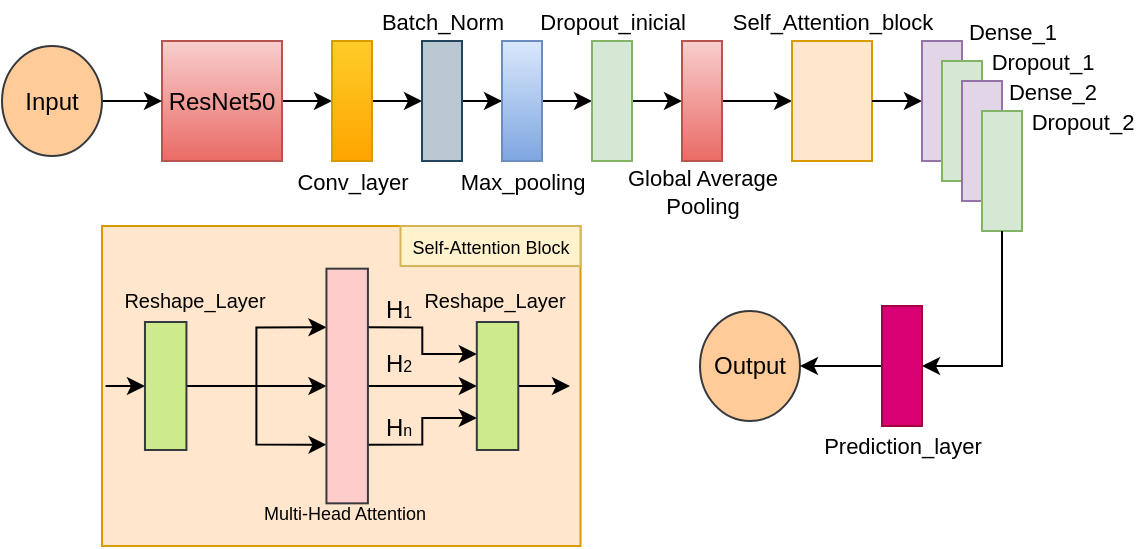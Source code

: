 <mxfile version="26.0.15">
  <diagram name="Página-1" id="Ki7RBG-jd6vjh0YTun5y">
    <mxGraphModel dx="724" dy="366" grid="1" gridSize="10" guides="1" tooltips="1" connect="1" arrows="1" fold="1" page="1" pageScale="1" pageWidth="827" pageHeight="1169" math="0" shadow="0">
      <root>
        <mxCell id="0" />
        <mxCell id="1" parent="0" />
        <mxCell id="DIcqsgywZD_siY0p0NZ6-14" style="edgeStyle=orthogonalEdgeStyle;rounded=0;orthogonalLoop=1;jettySize=auto;html=1;entryX=0;entryY=0.5;entryDx=0;entryDy=0;" parent="1" source="DIcqsgywZD_siY0p0NZ6-1" target="DIcqsgywZD_siY0p0NZ6-4" edge="1">
          <mxGeometry relative="1" as="geometry" />
        </mxCell>
        <mxCell id="DIcqsgywZD_siY0p0NZ6-1" value="ResNet50" style="rounded=0;whiteSpace=wrap;html=1;fillColor=#f8cecc;gradientColor=#ea6b66;strokeColor=#b85450;" parent="1" vertex="1">
          <mxGeometry x="120" y="127.5" width="60" height="60" as="geometry" />
        </mxCell>
        <mxCell id="DIcqsgywZD_siY0p0NZ6-53" style="edgeStyle=orthogonalEdgeStyle;rounded=0;orthogonalLoop=1;jettySize=auto;html=1;entryX=0;entryY=0.5;entryDx=0;entryDy=0;" parent="1" source="DIcqsgywZD_siY0p0NZ6-2" target="DIcqsgywZD_siY0p0NZ6-1" edge="1">
          <mxGeometry relative="1" as="geometry" />
        </mxCell>
        <mxCell id="DIcqsgywZD_siY0p0NZ6-2" value="Input" style="ellipse;whiteSpace=wrap;html=1;fillColor=#ffcc99;strokeColor=#36393d;" parent="1" vertex="1">
          <mxGeometry x="40" y="130" width="50" height="55" as="geometry" />
        </mxCell>
        <mxCell id="DIcqsgywZD_siY0p0NZ6-15" style="edgeStyle=orthogonalEdgeStyle;rounded=0;orthogonalLoop=1;jettySize=auto;html=1;entryX=0;entryY=0.5;entryDx=0;entryDy=0;" parent="1" source="DIcqsgywZD_siY0p0NZ6-4" target="DIcqsgywZD_siY0p0NZ6-5" edge="1">
          <mxGeometry relative="1" as="geometry" />
        </mxCell>
        <mxCell id="DIcqsgywZD_siY0p0NZ6-16" style="edgeStyle=orthogonalEdgeStyle;rounded=0;orthogonalLoop=1;jettySize=auto;html=1;entryX=0;entryY=0.5;entryDx=0;entryDy=0;" parent="1" source="DIcqsgywZD_siY0p0NZ6-5" target="DIcqsgywZD_siY0p0NZ6-6" edge="1">
          <mxGeometry relative="1" as="geometry" />
        </mxCell>
        <mxCell id="DIcqsgywZD_siY0p0NZ6-17" style="edgeStyle=orthogonalEdgeStyle;rounded=0;orthogonalLoop=1;jettySize=auto;html=1;entryX=0;entryY=0.5;entryDx=0;entryDy=0;" parent="1" source="DIcqsgywZD_siY0p0NZ6-6" target="DIcqsgywZD_siY0p0NZ6-8" edge="1">
          <mxGeometry relative="1" as="geometry" />
        </mxCell>
        <mxCell id="DIcqsgywZD_siY0p0NZ6-28" style="edgeStyle=orthogonalEdgeStyle;rounded=0;orthogonalLoop=1;jettySize=auto;html=1;entryX=0;entryY=0.5;entryDx=0;entryDy=0;" parent="1" source="DIcqsgywZD_siY0p0NZ6-7" target="DIcqsgywZD_siY0p0NZ6-27" edge="1">
          <mxGeometry relative="1" as="geometry" />
        </mxCell>
        <mxCell id="DIcqsgywZD_siY0p0NZ6-18" style="edgeStyle=orthogonalEdgeStyle;rounded=0;orthogonalLoop=1;jettySize=auto;html=1;entryX=0;entryY=0.5;entryDx=0;entryDy=0;" parent="1" source="DIcqsgywZD_siY0p0NZ6-8" target="DIcqsgywZD_siY0p0NZ6-7" edge="1">
          <mxGeometry relative="1" as="geometry" />
        </mxCell>
        <mxCell id="DIcqsgywZD_siY0p0NZ6-54" value="" style="group" parent="1" vertex="1" connectable="0">
          <mxGeometry x="180" y="127.5" width="75" height="80" as="geometry" />
        </mxCell>
        <mxCell id="DIcqsgywZD_siY0p0NZ6-4" value="" style="rounded=0;whiteSpace=wrap;html=1;fillColor=#ffcd28;strokeColor=#d79b00;gradientColor=#ffa500;" parent="DIcqsgywZD_siY0p0NZ6-54" vertex="1">
          <mxGeometry x="25" width="20" height="60" as="geometry" />
        </mxCell>
        <mxCell id="DIcqsgywZD_siY0p0NZ6-9" value="&lt;font&gt;Conv_layer&lt;/font&gt;" style="text;html=1;align=center;verticalAlign=middle;resizable=0;points=[];autosize=1;strokeColor=none;fillColor=none;fontSize=11;spacing=0;" parent="DIcqsgywZD_siY0p0NZ6-54" vertex="1">
          <mxGeometry x="-5" y="60" width="80" height="20" as="geometry" />
        </mxCell>
        <mxCell id="DIcqsgywZD_siY0p0NZ6-55" value="" style="group" parent="1" vertex="1" connectable="0">
          <mxGeometry x="230" y="107.5" width="70" height="80" as="geometry" />
        </mxCell>
        <mxCell id="DIcqsgywZD_siY0p0NZ6-5" value="" style="rounded=0;whiteSpace=wrap;html=1;fillColor=#bac8d3;strokeColor=#23445d;" parent="DIcqsgywZD_siY0p0NZ6-55" vertex="1">
          <mxGeometry x="20" y="20" width="20" height="60" as="geometry" />
        </mxCell>
        <mxCell id="DIcqsgywZD_siY0p0NZ6-10" value="&lt;font&gt;Batch_Norm&lt;/font&gt;" style="text;html=1;align=center;verticalAlign=middle;resizable=0;points=[];autosize=1;strokeColor=none;fillColor=none;fontSize=11;spacing=0;" parent="DIcqsgywZD_siY0p0NZ6-55" vertex="1">
          <mxGeometry x="-10" width="80" height="20" as="geometry" />
        </mxCell>
        <mxCell id="DIcqsgywZD_siY0p0NZ6-56" value="" style="group" parent="1" vertex="1" connectable="0">
          <mxGeometry x="270" y="127.5" width="70" height="80" as="geometry" />
        </mxCell>
        <mxCell id="DIcqsgywZD_siY0p0NZ6-6" value="" style="rounded=0;whiteSpace=wrap;html=1;fillColor=#dae8fc;strokeColor=#6c8ebf;gradientColor=#7ea6e0;" parent="DIcqsgywZD_siY0p0NZ6-56" vertex="1">
          <mxGeometry x="20" width="20" height="60" as="geometry" />
        </mxCell>
        <mxCell id="DIcqsgywZD_siY0p0NZ6-11" value="&lt;font&gt;Max_pooling&lt;/font&gt;" style="text;html=1;align=center;verticalAlign=middle;resizable=0;points=[];autosize=1;strokeColor=none;fillColor=none;fontSize=11;spacing=0;" parent="DIcqsgywZD_siY0p0NZ6-56" vertex="1">
          <mxGeometry x="-10" y="60" width="80" height="20" as="geometry" />
        </mxCell>
        <mxCell id="DIcqsgywZD_siY0p0NZ6-57" value="" style="group" parent="1" vertex="1" connectable="0">
          <mxGeometry x="310" y="107.5" width="80" height="80" as="geometry" />
        </mxCell>
        <mxCell id="DIcqsgywZD_siY0p0NZ6-8" value="" style="rounded=0;whiteSpace=wrap;html=1;fillColor=#d5e8d4;strokeColor=#82b366;" parent="DIcqsgywZD_siY0p0NZ6-57" vertex="1">
          <mxGeometry x="25" y="20" width="20" height="60" as="geometry" />
        </mxCell>
        <mxCell id="DIcqsgywZD_siY0p0NZ6-12" value="&lt;font&gt;Dropout_inicial&lt;/font&gt;" style="text;html=1;align=center;verticalAlign=middle;resizable=0;points=[];autosize=1;strokeColor=none;fillColor=none;fontSize=11;spacing=0;" parent="DIcqsgywZD_siY0p0NZ6-57" vertex="1">
          <mxGeometry x="-10" width="90" height="20" as="geometry" />
        </mxCell>
        <mxCell id="DIcqsgywZD_siY0p0NZ6-58" value="" style="group" parent="1" vertex="1" connectable="0">
          <mxGeometry x="355" y="127.5" width="80" height="95" as="geometry" />
        </mxCell>
        <mxCell id="DIcqsgywZD_siY0p0NZ6-7" value="" style="rounded=0;whiteSpace=wrap;html=1;fillColor=#f8cecc;strokeColor=#b85450;gradientColor=#ea6b66;" parent="DIcqsgywZD_siY0p0NZ6-58" vertex="1">
          <mxGeometry x="25" width="20" height="60" as="geometry" />
        </mxCell>
        <mxCell id="DIcqsgywZD_siY0p0NZ6-13" value="&lt;font&gt;Global Average&lt;/font&gt;&lt;div&gt;&lt;font&gt;Pooling&lt;/font&gt;&lt;/div&gt;" style="text;html=1;align=center;verticalAlign=middle;resizable=0;points=[];autosize=1;strokeColor=none;fillColor=none;fontSize=11;spacing=0;" parent="DIcqsgywZD_siY0p0NZ6-58" vertex="1">
          <mxGeometry x="-10" y="55" width="90" height="40" as="geometry" />
        </mxCell>
        <mxCell id="DIcqsgywZD_siY0p0NZ6-59" value="" style="group" parent="1" vertex="1" connectable="0">
          <mxGeometry x="410" y="107.5" width="105" height="80" as="geometry" />
        </mxCell>
        <mxCell id="DIcqsgywZD_siY0p0NZ6-27" value="" style="rounded=0;whiteSpace=wrap;html=1;fillColor=#ffe6cc;strokeColor=#d79b00;" parent="DIcqsgywZD_siY0p0NZ6-59" vertex="1">
          <mxGeometry x="25" y="20" width="40" height="60" as="geometry" />
        </mxCell>
        <mxCell id="DIcqsgywZD_siY0p0NZ6-29" value="&lt;font&gt;Self_Attention_block&lt;/font&gt;" style="text;html=1;align=center;verticalAlign=middle;resizable=0;points=[];autosize=1;strokeColor=none;fillColor=none;fontSize=11;spacing=0;" parent="DIcqsgywZD_siY0p0NZ6-59" vertex="1">
          <mxGeometry x="-15" width="120" height="20" as="geometry" />
        </mxCell>
        <mxCell id="DIcqsgywZD_siY0p0NZ6-60" value="" style="group" parent="1" vertex="1" connectable="0">
          <mxGeometry x="70" y="220" width="280" height="160" as="geometry" />
        </mxCell>
        <mxCell id="DIcqsgywZD_siY0p0NZ6-51" style="edgeStyle=orthogonalEdgeStyle;rounded=0;orthogonalLoop=1;jettySize=auto;html=1;exitX=0;exitY=0.5;exitDx=0;exitDy=0;entryX=0;entryY=0.5;entryDx=0;entryDy=0;" parent="DIcqsgywZD_siY0p0NZ6-60" source="DIcqsgywZD_siY0p0NZ6-30" target="DIcqsgywZD_siY0p0NZ6-31" edge="1">
          <mxGeometry relative="1" as="geometry" />
        </mxCell>
        <mxCell id="DIcqsgywZD_siY0p0NZ6-30" value="" style="rounded=0;whiteSpace=wrap;html=1;fillColor=#ffe6cc;strokeColor=#d79b00;" parent="DIcqsgywZD_siY0p0NZ6-60" vertex="1">
          <mxGeometry x="20" width="239.26" height="160" as="geometry" />
        </mxCell>
        <mxCell id="DIcqsgywZD_siY0p0NZ6-34" style="edgeStyle=orthogonalEdgeStyle;rounded=0;orthogonalLoop=1;jettySize=auto;html=1;entryX=0;entryY=0.5;entryDx=0;entryDy=0;" parent="DIcqsgywZD_siY0p0NZ6-60" source="DIcqsgywZD_siY0p0NZ6-31" target="DIcqsgywZD_siY0p0NZ6-32" edge="1">
          <mxGeometry relative="1" as="geometry" />
        </mxCell>
        <mxCell id="DIcqsgywZD_siY0p0NZ6-35" style="edgeStyle=orthogonalEdgeStyle;rounded=0;orthogonalLoop=1;jettySize=auto;html=1;entryX=0;entryY=0.25;entryDx=0;entryDy=0;" parent="DIcqsgywZD_siY0p0NZ6-60" source="DIcqsgywZD_siY0p0NZ6-31" target="DIcqsgywZD_siY0p0NZ6-32" edge="1">
          <mxGeometry relative="1" as="geometry" />
        </mxCell>
        <mxCell id="DIcqsgywZD_siY0p0NZ6-36" style="edgeStyle=orthogonalEdgeStyle;rounded=0;orthogonalLoop=1;jettySize=auto;html=1;entryX=0;entryY=0.75;entryDx=0;entryDy=0;" parent="DIcqsgywZD_siY0p0NZ6-60" source="DIcqsgywZD_siY0p0NZ6-31" target="DIcqsgywZD_siY0p0NZ6-32" edge="1">
          <mxGeometry relative="1" as="geometry" />
        </mxCell>
        <mxCell id="DIcqsgywZD_siY0p0NZ6-31" value="" style="rounded=0;whiteSpace=wrap;html=1;fillColor=#cdeb8b;strokeColor=#36393d;" parent="DIcqsgywZD_siY0p0NZ6-60" vertex="1">
          <mxGeometry x="41.481" y="48" width="20.741" height="64" as="geometry" />
        </mxCell>
        <mxCell id="DIcqsgywZD_siY0p0NZ6-37" style="edgeStyle=orthogonalEdgeStyle;rounded=0;orthogonalLoop=1;jettySize=auto;html=1;entryX=0;entryY=0.5;entryDx=0;entryDy=0;" parent="DIcqsgywZD_siY0p0NZ6-60" source="DIcqsgywZD_siY0p0NZ6-32" target="DIcqsgywZD_siY0p0NZ6-33" edge="1">
          <mxGeometry relative="1" as="geometry" />
        </mxCell>
        <mxCell id="DIcqsgywZD_siY0p0NZ6-40" style="edgeStyle=orthogonalEdgeStyle;rounded=0;orthogonalLoop=1;jettySize=auto;html=1;exitX=1;exitY=0.25;exitDx=0;exitDy=0;entryX=0;entryY=0.25;entryDx=0;entryDy=0;" parent="DIcqsgywZD_siY0p0NZ6-60" source="DIcqsgywZD_siY0p0NZ6-32" target="DIcqsgywZD_siY0p0NZ6-33" edge="1">
          <mxGeometry relative="1" as="geometry" />
        </mxCell>
        <mxCell id="DIcqsgywZD_siY0p0NZ6-41" style="edgeStyle=orthogonalEdgeStyle;rounded=0;orthogonalLoop=1;jettySize=auto;html=1;exitX=1;exitY=0.75;exitDx=0;exitDy=0;entryX=0;entryY=0.75;entryDx=0;entryDy=0;" parent="DIcqsgywZD_siY0p0NZ6-60" source="DIcqsgywZD_siY0p0NZ6-32" target="DIcqsgywZD_siY0p0NZ6-33" edge="1">
          <mxGeometry relative="1" as="geometry" />
        </mxCell>
        <mxCell id="DIcqsgywZD_siY0p0NZ6-32" value="" style="rounded=0;whiteSpace=wrap;html=1;fillColor=#ffcccc;strokeColor=#36393d;" parent="DIcqsgywZD_siY0p0NZ6-60" vertex="1">
          <mxGeometry x="132.222" y="21.333" width="20.741" height="117.333" as="geometry" />
        </mxCell>
        <mxCell id="DIcqsgywZD_siY0p0NZ6-50" style="edgeStyle=orthogonalEdgeStyle;rounded=0;orthogonalLoop=1;jettySize=auto;html=1;" parent="DIcqsgywZD_siY0p0NZ6-60" source="DIcqsgywZD_siY0p0NZ6-33" edge="1">
          <mxGeometry relative="1" as="geometry">
            <mxPoint x="254" y="80" as="targetPoint" />
          </mxGeometry>
        </mxCell>
        <mxCell id="DIcqsgywZD_siY0p0NZ6-33" value="" style="rounded=0;whiteSpace=wrap;html=1;fillColor=#cdeb8b;strokeColor=#36393d;" parent="DIcqsgywZD_siY0p0NZ6-60" vertex="1">
          <mxGeometry x="207.407" y="48" width="20.741" height="64" as="geometry" />
        </mxCell>
        <mxCell id="DIcqsgywZD_siY0p0NZ6-42" value="&lt;font style=&quot;font-size: 10px;&quot;&gt;Reshape_Layer&lt;/font&gt;" style="text;html=1;align=center;verticalAlign=middle;resizable=0;points=[];autosize=1;strokeColor=none;fillColor=none;fontSize=7;spacing=-4;spacingRight=0;" parent="DIcqsgywZD_siY0p0NZ6-60" vertex="1">
          <mxGeometry x="176.296" y="32" width="80" height="10" as="geometry" />
        </mxCell>
        <mxCell id="DIcqsgywZD_siY0p0NZ6-43" value="&lt;font style=&quot;font-size: 10px;&quot;&gt;Reshape_Layer&lt;/font&gt;" style="text;html=1;align=center;verticalAlign=middle;resizable=0;points=[];autosize=1;strokeColor=none;fillColor=none;fontSize=7;spacing=-4;spacingRight=0;" parent="DIcqsgywZD_siY0p0NZ6-60" vertex="1">
          <mxGeometry x="25.926" y="32" width="80" height="10" as="geometry" />
        </mxCell>
        <mxCell id="DIcqsgywZD_siY0p0NZ6-44" value="&lt;font style=&quot;font-size: 9px;&quot;&gt;Multi-Head Attention &lt;/font&gt;" style="text;html=1;align=center;verticalAlign=middle;resizable=0;points=[];autosize=1;strokeColor=none;fillColor=none;fontSize=7;spacing=-4;spacingRight=0;" parent="DIcqsgywZD_siY0p0NZ6-60" vertex="1">
          <mxGeometry x="95.926" y="138.667" width="90" height="10" as="geometry" />
        </mxCell>
        <mxCell id="DIcqsgywZD_siY0p0NZ6-47" style="edgeStyle=orthogonalEdgeStyle;rounded=0;orthogonalLoop=1;jettySize=auto;html=1;entryX=0;entryY=0.5;entryDx=0;entryDy=0;" parent="DIcqsgywZD_siY0p0NZ6-60" target="DIcqsgywZD_siY0p0NZ6-31" edge="1">
          <mxGeometry relative="1" as="geometry">
            <mxPoint x="30" y="80" as="sourcePoint" />
            <Array as="points">
              <mxPoint x="21.778" y="80" />
              <mxPoint x="21.778" y="80" />
            </Array>
          </mxGeometry>
        </mxCell>
        <mxCell id="DIcqsgywZD_siY0p0NZ6-52" value="&lt;font&gt;Self-Attention Block&lt;/font&gt;" style="text;html=1;align=center;verticalAlign=middle;resizable=0;points=[];autosize=1;strokeColor=#d6b656;fillColor=#fff2cc;fontSize=9;spacing=-2;spacingTop=2;" parent="DIcqsgywZD_siY0p0NZ6-60" vertex="1">
          <mxGeometry x="169.256" width="90" height="20" as="geometry" />
        </mxCell>
        <mxCell id="DIcqsgywZD_siY0p0NZ6-71" value="H&lt;font style=&quot;font-size: 8px;&quot;&gt;1&lt;/font&gt;" style="text;html=1;align=center;verticalAlign=middle;resizable=0;points=[];autosize=1;strokeColor=none;fillColor=none;spacing=-2;spacingTop=-2;spacingRight=0;spacingBottom=-1;spacingLeft=-1;" parent="DIcqsgywZD_siY0p0NZ6-60" vertex="1">
          <mxGeometry x="158.148" y="37.333" width="20" height="10" as="geometry" />
        </mxCell>
        <mxCell id="DIcqsgywZD_siY0p0NZ6-72" value="H&lt;span style=&quot;font-size: 8px;&quot;&gt;2&lt;/span&gt;" style="text;html=1;align=center;verticalAlign=middle;resizable=0;points=[];autosize=1;strokeColor=none;fillColor=none;spacing=-2;spacingTop=-2;spacingRight=0;spacingBottom=-1;spacingLeft=-1;" parent="DIcqsgywZD_siY0p0NZ6-60" vertex="1">
          <mxGeometry x="158.148" y="64" width="20" height="10" as="geometry" />
        </mxCell>
        <mxCell id="DIcqsgywZD_siY0p0NZ6-73" value="H&lt;span style=&quot;font-size: 8px;&quot;&gt;n&lt;/span&gt;" style="text;html=1;align=center;verticalAlign=middle;resizable=0;points=[];autosize=1;strokeColor=none;fillColor=none;spacing=-2;spacingTop=-2;spacingRight=0;spacingBottom=-1;spacingLeft=-1;" parent="DIcqsgywZD_siY0p0NZ6-60" vertex="1">
          <mxGeometry x="158.148" y="96" width="20" height="10" as="geometry" />
        </mxCell>
        <mxCell id="DIcqsgywZD_siY0p0NZ6-62" style="edgeStyle=orthogonalEdgeStyle;rounded=0;orthogonalLoop=1;jettySize=auto;html=1;entryX=0;entryY=0.5;entryDx=0;entryDy=0;" parent="1" source="DIcqsgywZD_siY0p0NZ6-27" target="DIcqsgywZD_siY0p0NZ6-19" edge="1">
          <mxGeometry relative="1" as="geometry" />
        </mxCell>
        <mxCell id="DIcqsgywZD_siY0p0NZ6-65" value="" style="group" parent="1" vertex="1" connectable="0">
          <mxGeometry x="500" y="122.5" width="105" height="100" as="geometry" />
        </mxCell>
        <mxCell id="DIcqsgywZD_siY0p0NZ6-19" value="" style="rounded=0;whiteSpace=wrap;html=1;fillColor=#e1d5e7;strokeColor=#9673a6;" parent="DIcqsgywZD_siY0p0NZ6-65" vertex="1">
          <mxGeometry y="5" width="20" height="60" as="geometry" />
        </mxCell>
        <mxCell id="DIcqsgywZD_siY0p0NZ6-20" value="" style="rounded=0;whiteSpace=wrap;html=1;fillColor=#d5e8d4;strokeColor=#82b366;" parent="DIcqsgywZD_siY0p0NZ6-65" vertex="1">
          <mxGeometry x="10" y="15" width="20" height="60" as="geometry" />
        </mxCell>
        <mxCell id="DIcqsgywZD_siY0p0NZ6-21" value="" style="rounded=0;whiteSpace=wrap;html=1;fillColor=#e1d5e7;strokeColor=#9673a6;" parent="DIcqsgywZD_siY0p0NZ6-65" vertex="1">
          <mxGeometry x="20" y="25" width="20" height="60" as="geometry" />
        </mxCell>
        <mxCell id="DIcqsgywZD_siY0p0NZ6-24" value="&lt;font&gt;Dropout_1&lt;/font&gt;" style="text;html=1;align=center;verticalAlign=middle;resizable=0;points=[];autosize=1;strokeColor=none;fillColor=none;fontSize=11;spacing=-4;spacingRight=0;" parent="DIcqsgywZD_siY0p0NZ6-65" vertex="1">
          <mxGeometry x="30" y="10" width="60" height="10" as="geometry" />
        </mxCell>
        <mxCell id="DIcqsgywZD_siY0p0NZ6-25" value="&lt;font&gt;Dense_2&lt;/font&gt;" style="text;html=1;align=center;verticalAlign=middle;resizable=0;points=[];autosize=1;strokeColor=none;fillColor=none;fontSize=11;spacing=-4;spacingRight=0;" parent="DIcqsgywZD_siY0p0NZ6-65" vertex="1">
          <mxGeometry x="40" y="25" width="50" height="10" as="geometry" />
        </mxCell>
        <mxCell id="DIcqsgywZD_siY0p0NZ6-26" value="&lt;font&gt;Dropout_2&lt;/font&gt;" style="text;html=1;align=center;verticalAlign=middle;resizable=0;points=[];autosize=1;strokeColor=none;fillColor=none;fontSize=11;spacing=-4;spacingRight=0;" parent="DIcqsgywZD_siY0p0NZ6-65" vertex="1">
          <mxGeometry x="50" y="40" width="60" height="10" as="geometry" />
        </mxCell>
        <mxCell id="DIcqsgywZD_siY0p0NZ6-64" value="" style="rounded=0;whiteSpace=wrap;html=1;fillColor=#d5e8d4;strokeColor=#82b366;" parent="DIcqsgywZD_siY0p0NZ6-65" vertex="1">
          <mxGeometry x="30" y="40" width="20" height="60" as="geometry" />
        </mxCell>
        <mxCell id="DIcqsgywZD_siY0p0NZ6-23" value="&lt;font&gt;Dense_1&lt;/font&gt;" style="text;html=1;align=center;verticalAlign=middle;resizable=0;points=[];autosize=1;strokeColor=none;fillColor=none;fontSize=11;spacing=-4;spacingRight=0;" parent="DIcqsgywZD_siY0p0NZ6-65" vertex="1">
          <mxGeometry x="20" y="-5" width="50" height="10" as="geometry" />
        </mxCell>
        <mxCell id="DIcqsgywZD_siY0p0NZ6-66" value="Output" style="ellipse;whiteSpace=wrap;html=1;fillColor=#ffcc99;strokeColor=#36393d;" parent="1" vertex="1">
          <mxGeometry x="389" y="262.5" width="50" height="55" as="geometry" />
        </mxCell>
        <mxCell id="_ThbXnL_4UXQI2_gU2OW-1" style="edgeStyle=orthogonalEdgeStyle;rounded=0;orthogonalLoop=1;jettySize=auto;html=1;entryX=1;entryY=0.5;entryDx=0;entryDy=0;" edge="1" parent="1" source="DIcqsgywZD_siY0p0NZ6-76" target="DIcqsgywZD_siY0p0NZ6-66">
          <mxGeometry relative="1" as="geometry" />
        </mxCell>
        <mxCell id="DIcqsgywZD_siY0p0NZ6-76" value="" style="rounded=0;whiteSpace=wrap;html=1;fillColor=#d80073;fontColor=#ffffff;strokeColor=#A50040;" parent="1" vertex="1">
          <mxGeometry x="480" y="260" width="20" height="60" as="geometry" />
        </mxCell>
        <mxCell id="DIcqsgywZD_siY0p0NZ6-79" value="&lt;span&gt;Prediction_layer&lt;/span&gt;" style="text;html=1;align=center;verticalAlign=middle;resizable=0;points=[];autosize=1;strokeColor=none;fillColor=none;fontSize=11;spacing=0;" parent="1" vertex="1">
          <mxGeometry x="440" y="320" width="100" height="20" as="geometry" />
        </mxCell>
        <mxCell id="_ThbXnL_4UXQI2_gU2OW-3" style="edgeStyle=orthogonalEdgeStyle;rounded=0;orthogonalLoop=1;jettySize=auto;html=1;entryX=1;entryY=0.5;entryDx=0;entryDy=0;" edge="1" parent="1" source="DIcqsgywZD_siY0p0NZ6-64" target="DIcqsgywZD_siY0p0NZ6-76">
          <mxGeometry relative="1" as="geometry">
            <Array as="points">
              <mxPoint x="540" y="290" />
            </Array>
          </mxGeometry>
        </mxCell>
      </root>
    </mxGraphModel>
  </diagram>
</mxfile>
